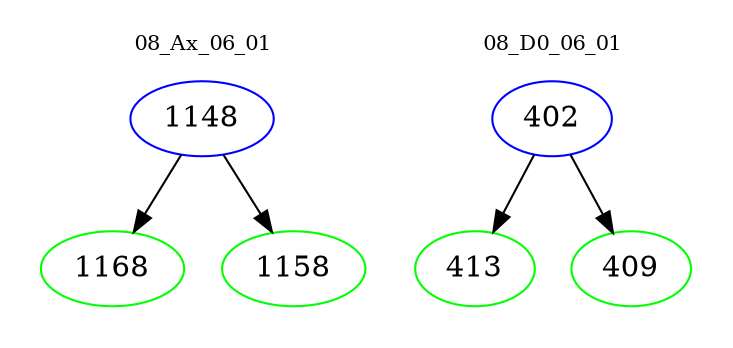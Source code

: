 digraph{
subgraph cluster_0 {
color = white
label = "08_Ax_06_01";
fontsize=10;
T0_1148 [label="1148", color="blue"]
T0_1148 -> T0_1168 [color="black"]
T0_1168 [label="1168", color="green"]
T0_1148 -> T0_1158 [color="black"]
T0_1158 [label="1158", color="green"]
}
subgraph cluster_1 {
color = white
label = "08_D0_06_01";
fontsize=10;
T1_402 [label="402", color="blue"]
T1_402 -> T1_413 [color="black"]
T1_413 [label="413", color="green"]
T1_402 -> T1_409 [color="black"]
T1_409 [label="409", color="green"]
}
}
